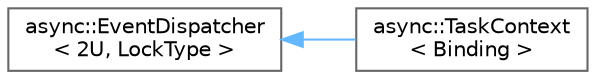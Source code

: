 digraph "Graphical Class Hierarchy"
{
 // LATEX_PDF_SIZE
  bgcolor="transparent";
  edge [fontname=Helvetica,fontsize=10,labelfontname=Helvetica,labelfontsize=10];
  node [fontname=Helvetica,fontsize=10,shape=box,height=0.2,width=0.4];
  rankdir="LR";
  Node0 [id="Node000000",label="async::EventDispatcher\l\< 2U, LockType \>",height=0.2,width=0.4,color="grey40", fillcolor="white", style="filled",URL="$de/dde/classasync_1_1EventDispatcher.html",tooltip=" "];
  Node0 -> Node1 [id="edge1_Node000000_Node000001",dir="back",color="steelblue1",style="solid",tooltip=" "];
  Node1 [id="Node000001",label="async::TaskContext\l\< Binding \>",height=0.2,width=0.4,color="grey40", fillcolor="white", style="filled",URL="$d8/ddb/classasync_1_1TaskContext.html",tooltip=" "];
}
